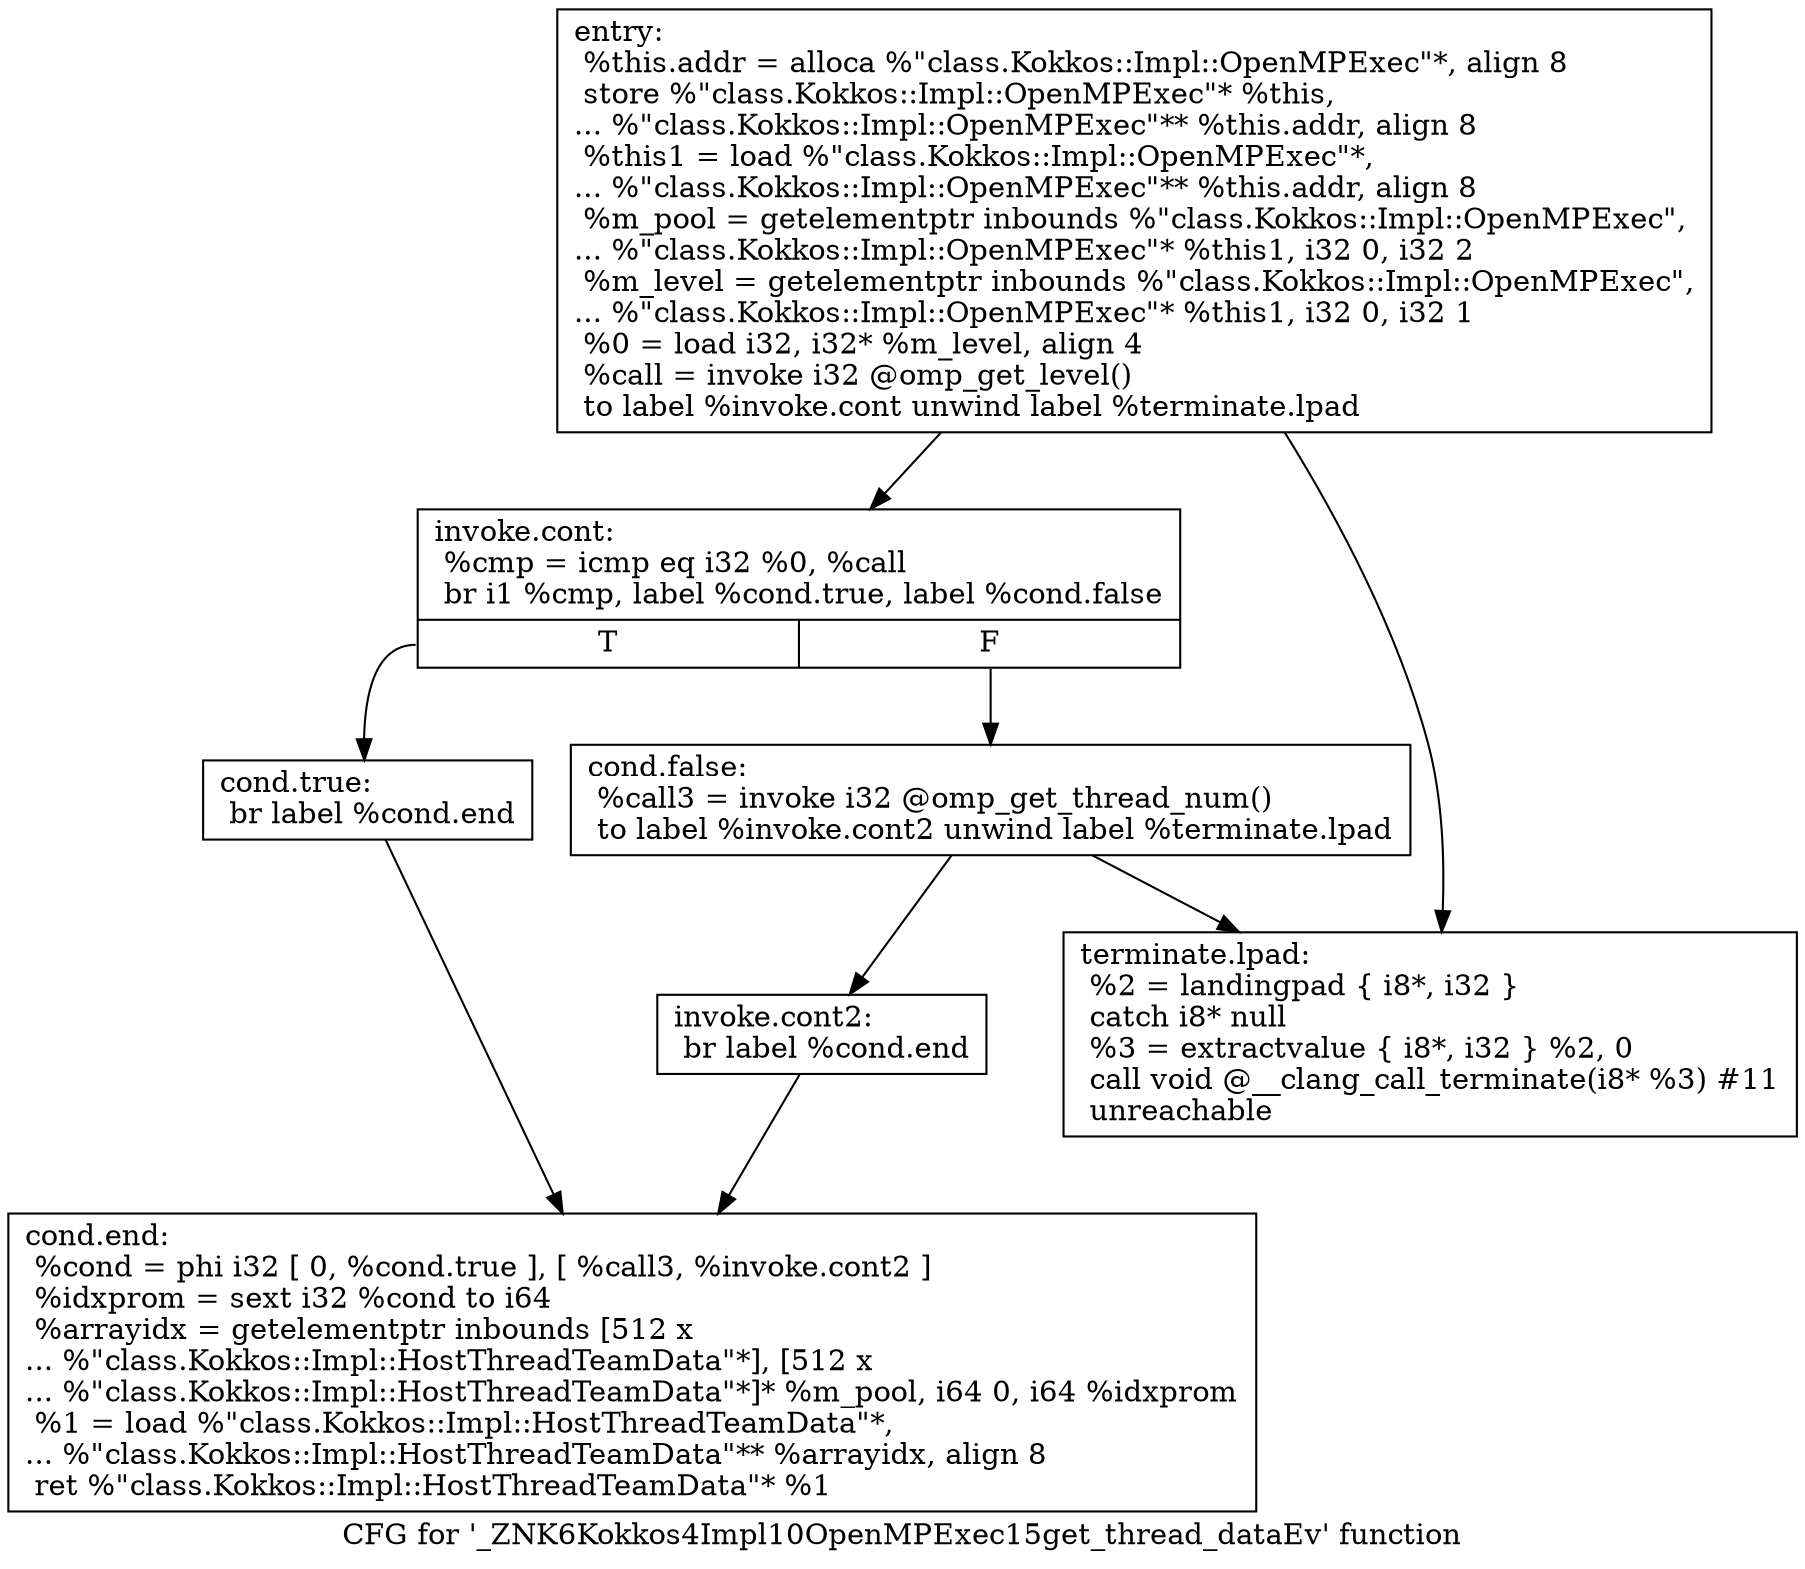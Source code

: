 digraph "CFG for '_ZNK6Kokkos4Impl10OpenMPExec15get_thread_dataEv' function" {
	label="CFG for '_ZNK6Kokkos4Impl10OpenMPExec15get_thread_dataEv' function";

	Node0x5e836d0 [shape=record,label="{entry:\l  %this.addr = alloca %\"class.Kokkos::Impl::OpenMPExec\"*, align 8\l  store %\"class.Kokkos::Impl::OpenMPExec\"* %this,\l... %\"class.Kokkos::Impl::OpenMPExec\"** %this.addr, align 8\l  %this1 = load %\"class.Kokkos::Impl::OpenMPExec\"*,\l... %\"class.Kokkos::Impl::OpenMPExec\"** %this.addr, align 8\l  %m_pool = getelementptr inbounds %\"class.Kokkos::Impl::OpenMPExec\",\l... %\"class.Kokkos::Impl::OpenMPExec\"* %this1, i32 0, i32 2\l  %m_level = getelementptr inbounds %\"class.Kokkos::Impl::OpenMPExec\",\l... %\"class.Kokkos::Impl::OpenMPExec\"* %this1, i32 0, i32 1\l  %0 = load i32, i32* %m_level, align 4\l  %call = invoke i32 @omp_get_level()\l          to label %invoke.cont unwind label %terminate.lpad\l}"];
	Node0x5e836d0 -> Node0x5e839d0;
	Node0x5e836d0 -> Node0x5e83ab0;
	Node0x5e839d0 [shape=record,label="{invoke.cont:                                      \l  %cmp = icmp eq i32 %0, %call\l  br i1 %cmp, label %cond.true, label %cond.false\l|{<s0>T|<s1>F}}"];
	Node0x5e839d0:s0 -> Node0x5e83d30;
	Node0x5e839d0:s1 -> Node0x5e83db0;
	Node0x5e83d30 [shape=record,label="{cond.true:                                        \l  br label %cond.end\l}"];
	Node0x5e83d30 -> Node0x5e83f20;
	Node0x5e83db0 [shape=record,label="{cond.false:                                       \l  %call3 = invoke i32 @omp_get_thread_num()\l          to label %invoke.cont2 unwind label %terminate.lpad\l}"];
	Node0x5e83db0 -> Node0x5e83660;
	Node0x5e83db0 -> Node0x5e83ab0;
	Node0x5e83660 [shape=record,label="{invoke.cont2:                                     \l  br label %cond.end\l}"];
	Node0x5e83660 -> Node0x5e83f20;
	Node0x5e83f20 [shape=record,label="{cond.end:                                         \l  %cond = phi i32 [ 0, %cond.true ], [ %call3, %invoke.cont2 ]\l  %idxprom = sext i32 %cond to i64\l  %arrayidx = getelementptr inbounds [512 x\l... %\"class.Kokkos::Impl::HostThreadTeamData\"*], [512 x\l... %\"class.Kokkos::Impl::HostThreadTeamData\"*]* %m_pool, i64 0, i64 %idxprom\l  %1 = load %\"class.Kokkos::Impl::HostThreadTeamData\"*,\l... %\"class.Kokkos::Impl::HostThreadTeamData\"** %arrayidx, align 8\l  ret %\"class.Kokkos::Impl::HostThreadTeamData\"* %1\l}"];
	Node0x5e83ab0 [shape=record,label="{terminate.lpad:                                   \l  %2 = landingpad \{ i8*, i32 \}\l          catch i8* null\l  %3 = extractvalue \{ i8*, i32 \} %2, 0\l  call void @__clang_call_terminate(i8* %3) #11\l  unreachable\l}"];
}
